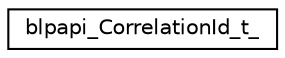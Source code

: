 digraph "Graphical Class Hierarchy"
{
  edge [fontname="Helvetica",fontsize="10",labelfontname="Helvetica",labelfontsize="10"];
  node [fontname="Helvetica",fontsize="10",shape=record];
  rankdir="LR";
  Node1 [label="blpapi_CorrelationId_t_",height=0.2,width=0.4,color="black", fillcolor="white", style="filled",URL="$structblpapi___correlation_id__t__.html"];
}
